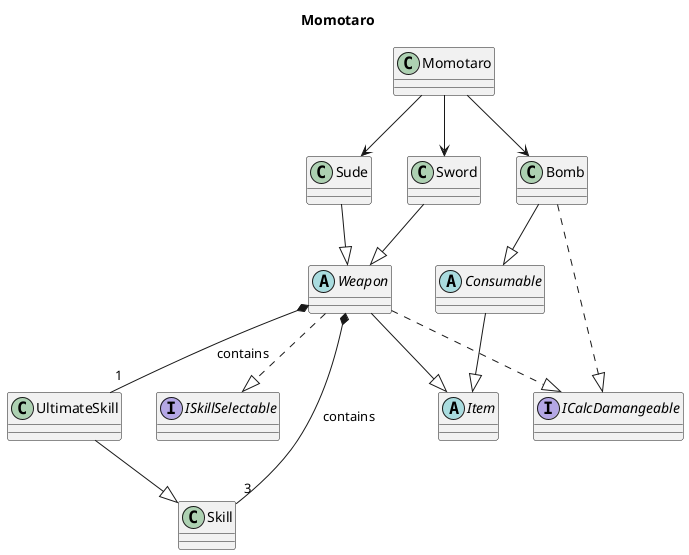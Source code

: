 @startuml
title Momotaro

Momotaro --> Sude
Momotaro --> Sword
Momotaro --> Bomb
Weapon ..|> ICalcDamangeable
Weapon *-- "3" Skill : contains
Weapon *-- "1" UltimateSkill : contains
Weapon ..|> ISkillSelectable
Sude --|> Weapon
Sword --|> Weapon
Bomb ..|> ICalcDamangeable
Bomb --|> Consumable
Consumable --|> Item
Weapon --|> Item
UltimateSkill --|> Skill
' UltimateSkill .|> IUltimateable

abstract Item
abstract Weapon
abstract Consumable
' abstract Skill
interface ISkillSelectable
interface ICalcDamangeable
' interface IUltimateable


@enduml

docker run -d -p 8080:8080 plantuml/plantuml-server:tomcat